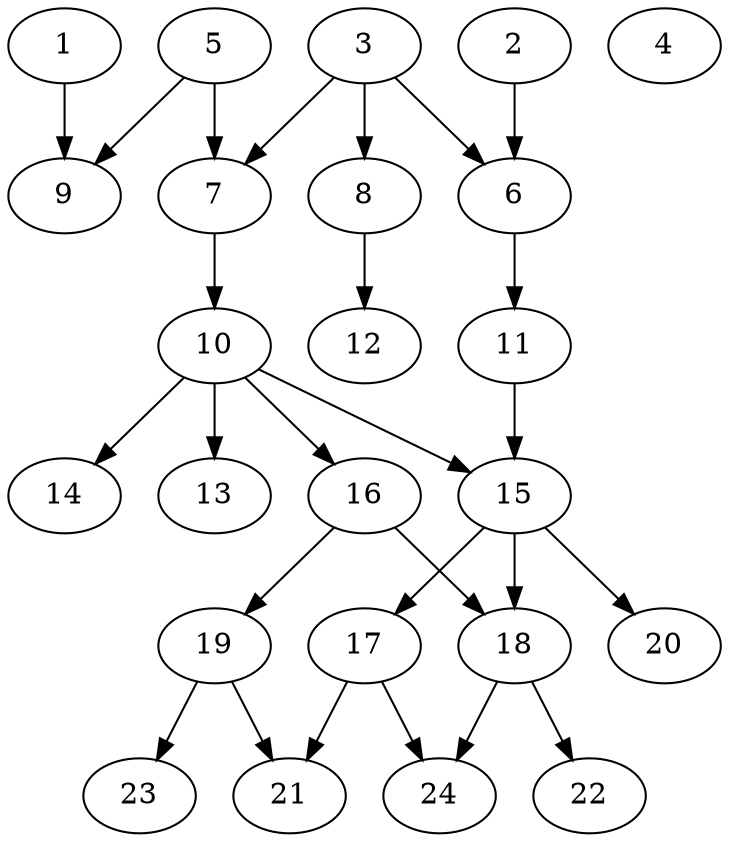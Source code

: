 // DAG (tier=2-normal, mode=data, n=24, ccr=0.407, fat=0.550, density=0.449, regular=0.507, jump=0.193, mindata=2097152, maxdata=16777216)
// DAG automatically generated by daggen at Sun Aug 24 16:33:34 2025
// /home/ermia/Project/Environments/daggen/bin/daggen --dot --ccr 0.407 --fat 0.550 --regular 0.507 --density 0.449 --jump 0.193 --mindata 2097152 --maxdata 16777216 -n 24 
digraph G {
  1 [size="25657682376883200", alpha="0.07", expect_size="12828841188441600"]
  1 -> 9 [size ="1026124729548800"]
  2 [size="971657520764090112", alpha="0.10", expect_size="485828760382045056"]
  2 -> 6 [size ="1384716783583232"]
  3 [size="3317655876000546816000", alpha="0.06", expect_size="1658827938000273408000"]
  3 -> 6 [size ="1779552799948800"]
  3 -> 7 [size ="1779552799948800"]
  3 -> 8 [size ="1779552799948800"]
  4 [size="4836061681969390", alpha="0.08", expect_size="2418030840984695"]
  5 [size="156888035515864973312", alpha="0.18", expect_size="78444017757932486656"]
  5 -> 7 [size ="232710798835712"]
  5 -> 9 [size ="232710798835712"]
  6 [size="117329911044211936", alpha="0.12", expect_size="58664955522105968"]
  6 -> 11 [size ="1971140352278528"]
  7 [size="1938878042793113088", alpha="0.14", expect_size="969439021396556544"]
  7 -> 10 [size ="808604131131392"]
  8 [size="56668414563869261824", alpha="0.15", expect_size="28334207281934630912"]
  8 -> 12 [size ="118027722948608"]
  9 [size="48874605436671976", alpha="0.11", expect_size="24437302718335988"]
  10 [size="2068067415443112704", alpha="0.09", expect_size="1034033707721556352"]
  10 -> 13 [size ="868477829120000"]
  10 -> 14 [size ="868477829120000"]
  10 -> 15 [size ="868477829120000"]
  10 -> 16 [size ="868477829120000"]
  11 [size="388142774695412032", alpha="0.12", expect_size="194071387347706016"]
  11 -> 15 [size ="778579893813248"]
  12 [size="2603831533747830784000", alpha="0.00", expect_size="1301915766873915392000"]
  13 [size="3458067172561529856", alpha="0.17", expect_size="1729033586280764928"]
  14 [size="524186825199164850176", alpha="0.19", expect_size="262093412599582425088"]
  15 [size="3482259000268519636992", alpha="0.00", expect_size="1741129500134259818496"]
  15 -> 17 [size ="1837937335468032"]
  15 -> 18 [size ="1837937335468032"]
  15 -> 20 [size ="1837937335468032"]
  16 [size="4560814887120585", alpha="0.17", expect_size="2280407443560292"]
  16 -> 18 [size ="88386702409728"]
  16 -> 19 [size ="88386702409728"]
  17 [size="155462599315579469824", alpha="0.16", expect_size="77731299657789734912"]
  17 -> 21 [size ="231299096772608"]
  17 -> 24 [size ="231299096772608"]
  18 [size="1562772759830108672", alpha="0.03", expect_size="781386379915054336"]
  18 -> 22 [size ="1017237368471552"]
  18 -> 24 [size ="1017237368471552"]
  19 [size="43673670453082384", alpha="0.06", expect_size="21836835226541192"]
  19 -> 21 [size ="693439784026112"]
  19 -> 23 [size ="693439784026112"]
  20 [size="47030239142426896", alpha="0.10", expect_size="23515119571213448"]
  21 [size="311032797766831296", alpha="0.14", expect_size="155516398883415648"]
  22 [size="1030890927605214720", alpha="0.04", expect_size="515445463802607360"]
  23 [size="798781984091976761344", alpha="0.11", expect_size="399390992045988380672"]
  24 [size="5318144779716179", alpha="0.06", expect_size="2659072389858089"]
}